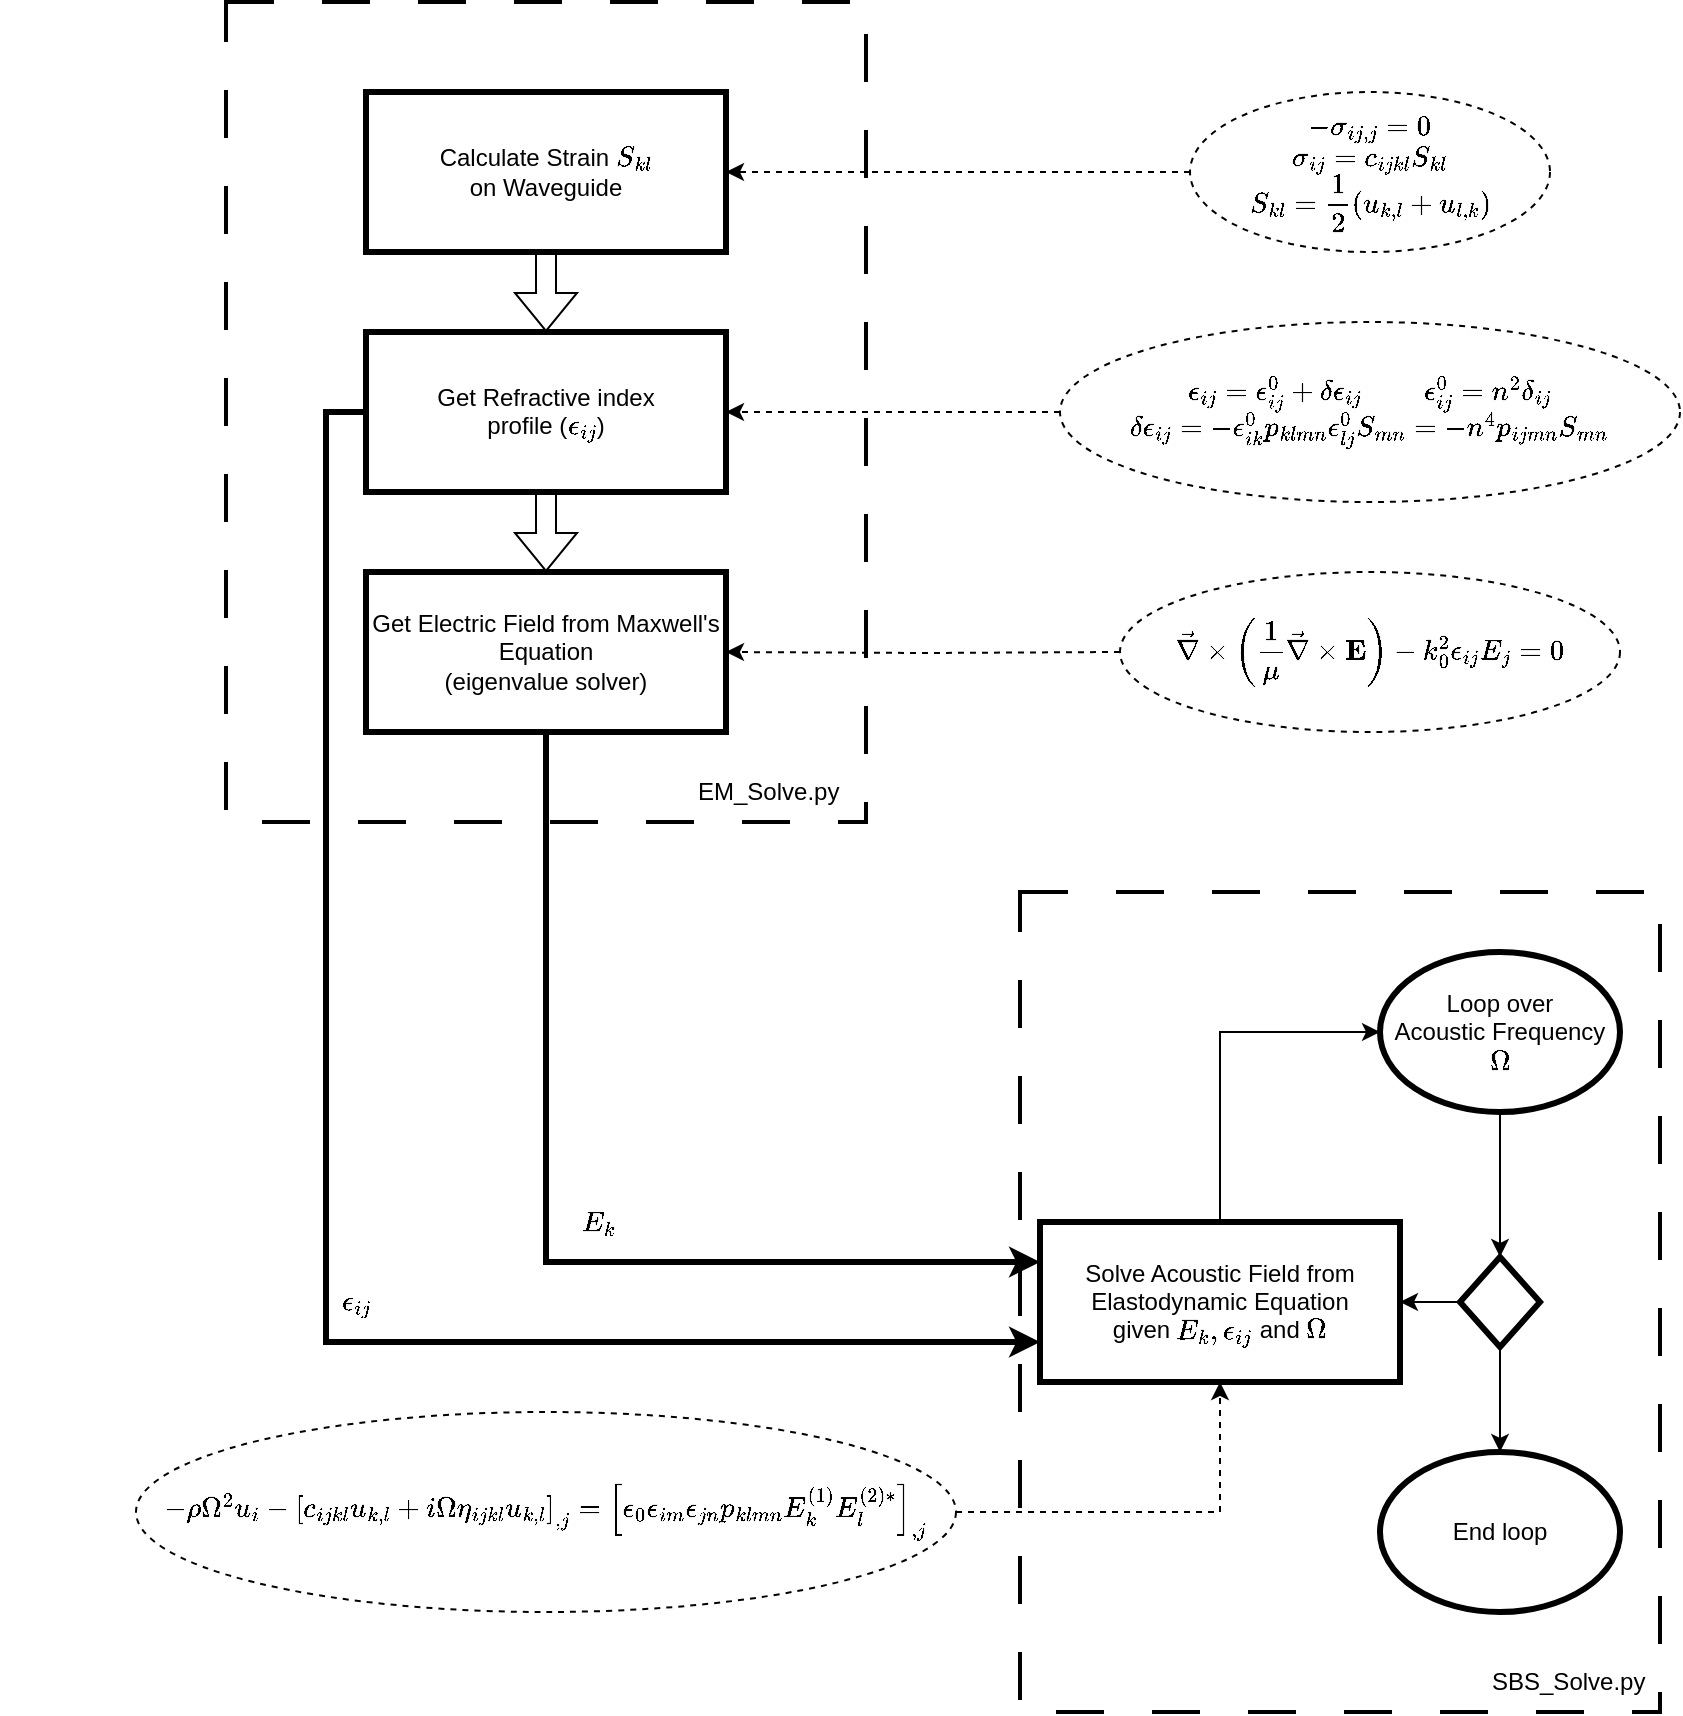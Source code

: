 <mxfile version="26.2.14">
  <diagram name="Page-1" id="T9aFkhOytMRxekdAajkF">
    <mxGraphModel dx="1426" dy="791" grid="1" gridSize="10" guides="1" tooltips="1" connect="1" arrows="1" fold="1" page="1" pageScale="1" pageWidth="850" pageHeight="1100" math="1" shadow="0">
      <root>
        <mxCell id="0" />
        <mxCell id="1" parent="0" />
        <mxCell id="8r73qjz7pRCt6fFGnShG-4" value="" style="rounded=0;whiteSpace=wrap;html=1;fillColor=none;dashed=1;dashPattern=12 12;strokeWidth=2;" vertex="1" parent="1">
          <mxGeometry x="68" y="35" width="320" height="410" as="geometry" />
        </mxCell>
        <mxCell id="UrJTJeA_TvK0Ti9fm7qZ-2" value="&lt;div&gt;Calculate Strain \(S_{kl}\)&lt;/div&gt;&lt;div&gt;on Waveguide&lt;/div&gt;" style="rounded=0;whiteSpace=wrap;html=1;strokeWidth=3;fillColor=default;" parent="1" vertex="1">
          <mxGeometry x="138" y="80" width="180" height="80" as="geometry" />
        </mxCell>
        <mxCell id="8r73qjz7pRCt6fFGnShG-46" style="edgeStyle=orthogonalEdgeStyle;rounded=0;orthogonalLoop=1;jettySize=auto;html=1;exitX=0;exitY=0.5;exitDx=0;exitDy=0;entryX=0;entryY=0.75;entryDx=0;entryDy=0;strokeWidth=3;" edge="1" parent="1" source="8r73qjz7pRCt6fFGnShG-1" target="8r73qjz7pRCt6fFGnShG-22">
          <mxGeometry relative="1" as="geometry" />
        </mxCell>
        <mxCell id="8r73qjz7pRCt6fFGnShG-1" value="&lt;div&gt;Get Refractive index &lt;br&gt;&lt;/div&gt;&lt;div&gt;profile (\(\epsilon_{ij}\))&lt;/div&gt;" style="rounded=0;whiteSpace=wrap;html=1;strokeWidth=3;fillColor=default;" vertex="1" parent="1">
          <mxGeometry x="138" y="200" width="180" height="80" as="geometry" />
        </mxCell>
        <mxCell id="8r73qjz7pRCt6fFGnShG-45" style="edgeStyle=orthogonalEdgeStyle;rounded=0;orthogonalLoop=1;jettySize=auto;html=1;exitX=0.5;exitY=1;exitDx=0;exitDy=0;entryX=0;entryY=0.25;entryDx=0;entryDy=0;strokeWidth=3;" edge="1" parent="1" source="8r73qjz7pRCt6fFGnShG-2" target="8r73qjz7pRCt6fFGnShG-22">
          <mxGeometry relative="1" as="geometry" />
        </mxCell>
        <mxCell id="8r73qjz7pRCt6fFGnShG-2" value="&lt;div&gt;Get Electric Field from Maxwell&#39;s Equation&lt;/div&gt;&lt;div&gt;(eigenvalue solver)&lt;/div&gt;" style="rounded=0;whiteSpace=wrap;html=1;strokeWidth=3;fillColor=default;" vertex="1" parent="1">
          <mxGeometry x="138" y="320" width="180" height="80" as="geometry" />
        </mxCell>
        <mxCell id="8r73qjz7pRCt6fFGnShG-5" value="EM_Solve.py" style="text;strokeColor=none;fillColor=none;align=left;verticalAlign=middle;spacingLeft=4;spacingRight=4;overflow=hidden;points=[[0,0.5],[1,0.5]];portConstraint=eastwest;rotatable=0;whiteSpace=wrap;html=1;" vertex="1" parent="1">
          <mxGeometry x="298" y="415" width="90" height="30" as="geometry" />
        </mxCell>
        <mxCell id="8r73qjz7pRCt6fFGnShG-6" value="" style="shape=flexArrow;endArrow=classic;html=1;rounded=0;entryX=0.5;entryY=0;entryDx=0;entryDy=0;exitX=0.5;exitY=1;exitDx=0;exitDy=0;" edge="1" parent="1" source="8r73qjz7pRCt6fFGnShG-1" target="8r73qjz7pRCt6fFGnShG-2">
          <mxGeometry width="50" height="50" relative="1" as="geometry">
            <mxPoint x="358" y="440" as="sourcePoint" />
            <mxPoint x="408" y="390" as="targetPoint" />
          </mxGeometry>
        </mxCell>
        <mxCell id="8r73qjz7pRCt6fFGnShG-7" value="" style="shape=flexArrow;endArrow=classic;html=1;rounded=0;exitX=0.5;exitY=1;exitDx=0;exitDy=0;entryX=0.5;entryY=0;entryDx=0;entryDy=0;" edge="1" parent="1" source="UrJTJeA_TvK0Ti9fm7qZ-2" target="8r73qjz7pRCt6fFGnShG-1">
          <mxGeometry width="50" height="50" relative="1" as="geometry">
            <mxPoint x="358" y="440" as="sourcePoint" />
            <mxPoint x="408" y="390" as="targetPoint" />
          </mxGeometry>
        </mxCell>
        <mxCell id="8r73qjz7pRCt6fFGnShG-9" value="" style="rounded=0;whiteSpace=wrap;html=1;fillColor=none;dashed=1;dashPattern=12 12;strokeWidth=2;" vertex="1" parent="1">
          <mxGeometry x="465" y="480" width="320" height="410" as="geometry" />
        </mxCell>
        <mxCell id="8r73qjz7pRCt6fFGnShG-13" value="SBS_Solve.py" style="text;strokeColor=none;fillColor=none;align=left;verticalAlign=middle;spacingLeft=4;spacingRight=4;overflow=hidden;points=[[0,0.5],[1,0.5]];portConstraint=eastwest;rotatable=0;whiteSpace=wrap;html=1;" vertex="1" parent="1">
          <mxGeometry x="695" y="860" width="89" height="30" as="geometry" />
        </mxCell>
        <mxCell id="8r73qjz7pRCt6fFGnShG-17" value="&lt;div&gt;Loop over&lt;/div&gt;&lt;div&gt;Acoustic Frequency&lt;/div&gt;&lt;div&gt;\(\Omega\)&lt;/div&gt;" style="ellipse;whiteSpace=wrap;html=1;strokeWidth=3;fillColor=default;" vertex="1" parent="1">
          <mxGeometry x="645" y="510" width="120" height="80" as="geometry" />
        </mxCell>
        <mxCell id="8r73qjz7pRCt6fFGnShG-18" value="End loop" style="ellipse;whiteSpace=wrap;html=1;strokeWidth=3;fillColor=default;" vertex="1" parent="1">
          <mxGeometry x="645" y="760" width="120" height="80" as="geometry" />
        </mxCell>
        <mxCell id="8r73qjz7pRCt6fFGnShG-27" style="edgeStyle=orthogonalEdgeStyle;rounded=0;orthogonalLoop=1;jettySize=auto;html=1;exitX=0;exitY=0.5;exitDx=0;exitDy=0;entryX=1;entryY=0.5;entryDx=0;entryDy=0;" edge="1" parent="1" source="8r73qjz7pRCt6fFGnShG-19" target="8r73qjz7pRCt6fFGnShG-22">
          <mxGeometry relative="1" as="geometry" />
        </mxCell>
        <mxCell id="8r73qjz7pRCt6fFGnShG-19" value="" style="rhombus;whiteSpace=wrap;html=1;strokeWidth=3;fillColor=default;" vertex="1" parent="1">
          <mxGeometry x="685" y="662.5" width="40" height="45" as="geometry" />
        </mxCell>
        <mxCell id="8r73qjz7pRCt6fFGnShG-20" value="" style="endArrow=classic;html=1;rounded=0;exitX=0.5;exitY=1;exitDx=0;exitDy=0;entryX=0.5;entryY=0;entryDx=0;entryDy=0;" edge="1" parent="1" source="8r73qjz7pRCt6fFGnShG-17" target="8r73qjz7pRCt6fFGnShG-19">
          <mxGeometry width="50" height="50" relative="1" as="geometry">
            <mxPoint x="755" y="560" as="sourcePoint" />
            <mxPoint x="805" y="510" as="targetPoint" />
          </mxGeometry>
        </mxCell>
        <mxCell id="8r73qjz7pRCt6fFGnShG-21" value="" style="endArrow=classic;html=1;rounded=0;entryX=0.5;entryY=0;entryDx=0;entryDy=0;exitX=0.5;exitY=1;exitDx=0;exitDy=0;" edge="1" parent="1" source="8r73qjz7pRCt6fFGnShG-19" target="8r73qjz7pRCt6fFGnShG-18">
          <mxGeometry width="50" height="50" relative="1" as="geometry">
            <mxPoint x="555" y="600" as="sourcePoint" />
            <mxPoint x="555" y="673" as="targetPoint" />
          </mxGeometry>
        </mxCell>
        <mxCell id="8r73qjz7pRCt6fFGnShG-26" style="edgeStyle=orthogonalEdgeStyle;rounded=0;orthogonalLoop=1;jettySize=auto;html=1;exitX=0.5;exitY=0;exitDx=0;exitDy=0;entryX=0;entryY=0.5;entryDx=0;entryDy=0;" edge="1" parent="1" source="8r73qjz7pRCt6fFGnShG-22" target="8r73qjz7pRCt6fFGnShG-17">
          <mxGeometry relative="1" as="geometry" />
        </mxCell>
        <mxCell id="8r73qjz7pRCt6fFGnShG-22" value="&lt;div&gt;Solve Acoustic Field from&lt;/div&gt;&lt;div&gt;Elastodynamic Equation&lt;/div&gt;&lt;div&gt;given \(E_k, \epsilon_{ij}\) and \( \Omega\)&lt;/div&gt;" style="rounded=0;whiteSpace=wrap;html=1;strokeWidth=3;fillColor=default;" vertex="1" parent="1">
          <mxGeometry x="475" y="645" width="180" height="80" as="geometry" />
        </mxCell>
        <mxCell id="8r73qjz7pRCt6fFGnShG-34" value="&lt;div&gt;\(E_k\)&lt;/div&gt;" style="text;strokeColor=none;fillColor=none;align=left;verticalAlign=middle;spacingLeft=4;spacingRight=4;overflow=hidden;points=[[0,0.5],[1,0.5]];portConstraint=eastwest;rotatable=0;whiteSpace=wrap;html=1;" vertex="1" parent="1">
          <mxGeometry x="240" y="630" width="90" height="30" as="geometry" />
        </mxCell>
        <mxCell id="8r73qjz7pRCt6fFGnShG-35" value="&lt;div&gt;\(\epsilon_{ij}\)&lt;/div&gt;" style="text;strokeColor=none;fillColor=none;align=left;verticalAlign=middle;spacingLeft=4;spacingRight=4;overflow=hidden;points=[[0,0.5],[1,0.5]];portConstraint=eastwest;rotatable=0;whiteSpace=wrap;html=1;" vertex="1" parent="1">
          <mxGeometry x="120" y="670" width="90" height="30" as="geometry" />
        </mxCell>
        <mxCell id="8r73qjz7pRCt6fFGnShG-40" style="edgeStyle=orthogonalEdgeStyle;rounded=0;orthogonalLoop=1;jettySize=auto;html=1;exitX=0;exitY=0.5;exitDx=0;exitDy=0;dashed=1;" edge="1" parent="1" source="8r73qjz7pRCt6fFGnShG-36" target="UrJTJeA_TvK0Ti9fm7qZ-2">
          <mxGeometry relative="1" as="geometry" />
        </mxCell>
        <mxCell id="8r73qjz7pRCt6fFGnShG-36" value="&lt;div&gt;\(-\sigma_{ij,j}= 0\)&lt;/div&gt;&lt;div&gt;\( \sigma_{ij} = c_{ijkl}S_{kl}\)&lt;/div&gt;&lt;div&gt;\(S_{kl} = \dfrac{1}{2}\left( u_{k,l} + u_{l,k}\right)\)&lt;/div&gt;" style="ellipse;whiteSpace=wrap;html=1;dashed=1;fillColor=none;" vertex="1" parent="1">
          <mxGeometry x="550" y="80" width="180" height="80" as="geometry" />
        </mxCell>
        <mxCell id="8r73qjz7pRCt6fFGnShG-41" value="&lt;div&gt;\(\epsilon_{ij} = \epsilon^0_{ij} + \delta \epsilon_{ij} \) &amp;nbsp;&amp;nbsp; &amp;nbsp; &amp;nbsp;&amp;nbsp; \( \epsilon^0_{ij} = n^2 \delta_{ij} \)&lt;div&gt;\(\delta \epsilon_{ij} = -\epsilon^0_{ik} p_{klmn} \epsilon^0_{lj} S_{mn} = -n^4 p_{ijmn} S_{mn}\)&lt;/div&gt;&lt;/div&gt;" style="ellipse;whiteSpace=wrap;html=1;dashed=1;fillColor=none;" vertex="1" parent="1">
          <mxGeometry x="485" y="195" width="310" height="90" as="geometry" />
        </mxCell>
        <mxCell id="8r73qjz7pRCt6fFGnShG-42" style="edgeStyle=orthogonalEdgeStyle;rounded=0;orthogonalLoop=1;jettySize=auto;html=1;exitX=0;exitY=0.5;exitDx=0;exitDy=0;dashed=1;entryX=1;entryY=0.5;entryDx=0;entryDy=0;" edge="1" parent="1" source="8r73qjz7pRCt6fFGnShG-41" target="8r73qjz7pRCt6fFGnShG-1">
          <mxGeometry relative="1" as="geometry">
            <mxPoint x="560" y="130" as="sourcePoint" />
            <mxPoint x="370" y="130" as="targetPoint" />
          </mxGeometry>
        </mxCell>
        <mxCell id="8r73qjz7pRCt6fFGnShG-43" value="\(\vec{\nabla} \times \left(\dfrac{1}{\mu}&amp;nbsp;&amp;nbsp; \vec{\nabla} \times \textbf{E} \right) - k_0^2 \epsilon_{ij} E_j = 0\)" style="ellipse;whiteSpace=wrap;html=1;dashed=1;fillColor=none;" vertex="1" parent="1">
          <mxGeometry x="515" y="320" width="250" height="80" as="geometry" />
        </mxCell>
        <mxCell id="8r73qjz7pRCt6fFGnShG-44" style="edgeStyle=orthogonalEdgeStyle;rounded=0;orthogonalLoop=1;jettySize=auto;html=1;exitX=0;exitY=0.5;exitDx=0;exitDy=0;dashed=1;entryX=1;entryY=0.5;entryDx=0;entryDy=0;" edge="1" parent="1" target="8r73qjz7pRCt6fFGnShG-2">
          <mxGeometry relative="1" as="geometry">
            <mxPoint x="515" y="360" as="sourcePoint" />
            <mxPoint x="390" y="360" as="targetPoint" />
          </mxGeometry>
        </mxCell>
        <mxCell id="8r73qjz7pRCt6fFGnShG-48" style="edgeStyle=orthogonalEdgeStyle;rounded=0;orthogonalLoop=1;jettySize=auto;html=1;exitX=1;exitY=0.5;exitDx=0;exitDy=0;entryX=0.5;entryY=1;entryDx=0;entryDy=0;dashed=1;" edge="1" parent="1" source="8r73qjz7pRCt6fFGnShG-47" target="8r73qjz7pRCt6fFGnShG-22">
          <mxGeometry relative="1" as="geometry" />
        </mxCell>
        <mxCell id="8r73qjz7pRCt6fFGnShG-47" value="\(-\rho \Omega^2 u_{i}-&amp;nbsp; \left[c_{ijkl}u_{k,l}+ i\Omega \eta_{ijkl} u_{k,l}\right]_{,j}=\left[\epsilon_{0}\epsilon_{im}\epsilon_{jn}p_{klmn}E^{(1)}_{k}E^{(2)\ast}_{l}\right]_{,j}\)" style="ellipse;whiteSpace=wrap;html=1;dashed=1;fillColor=none;" vertex="1" parent="1">
          <mxGeometry x="23" y="740" width="410" height="100" as="geometry" />
        </mxCell>
      </root>
    </mxGraphModel>
  </diagram>
</mxfile>
